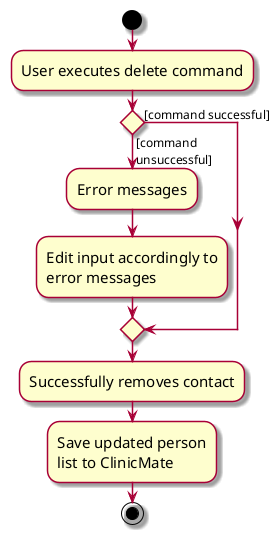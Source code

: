 @startuml
skin rose
skinparam ActivityFontSize 15
skinparam ArrowFontSize 12
start
:User executes delete command;

'Since the beta syntax does not support placing the condition outside the
'diamond we place it as the true branch instead.

if () then ([command successful])
else ([command
unsuccessful])
    :Error messages;
    :Edit input accordingly to
    error messages;
endif
:Successfully removes contact;
:Save updated person
list to ClinicMate;
stop
@enduml
